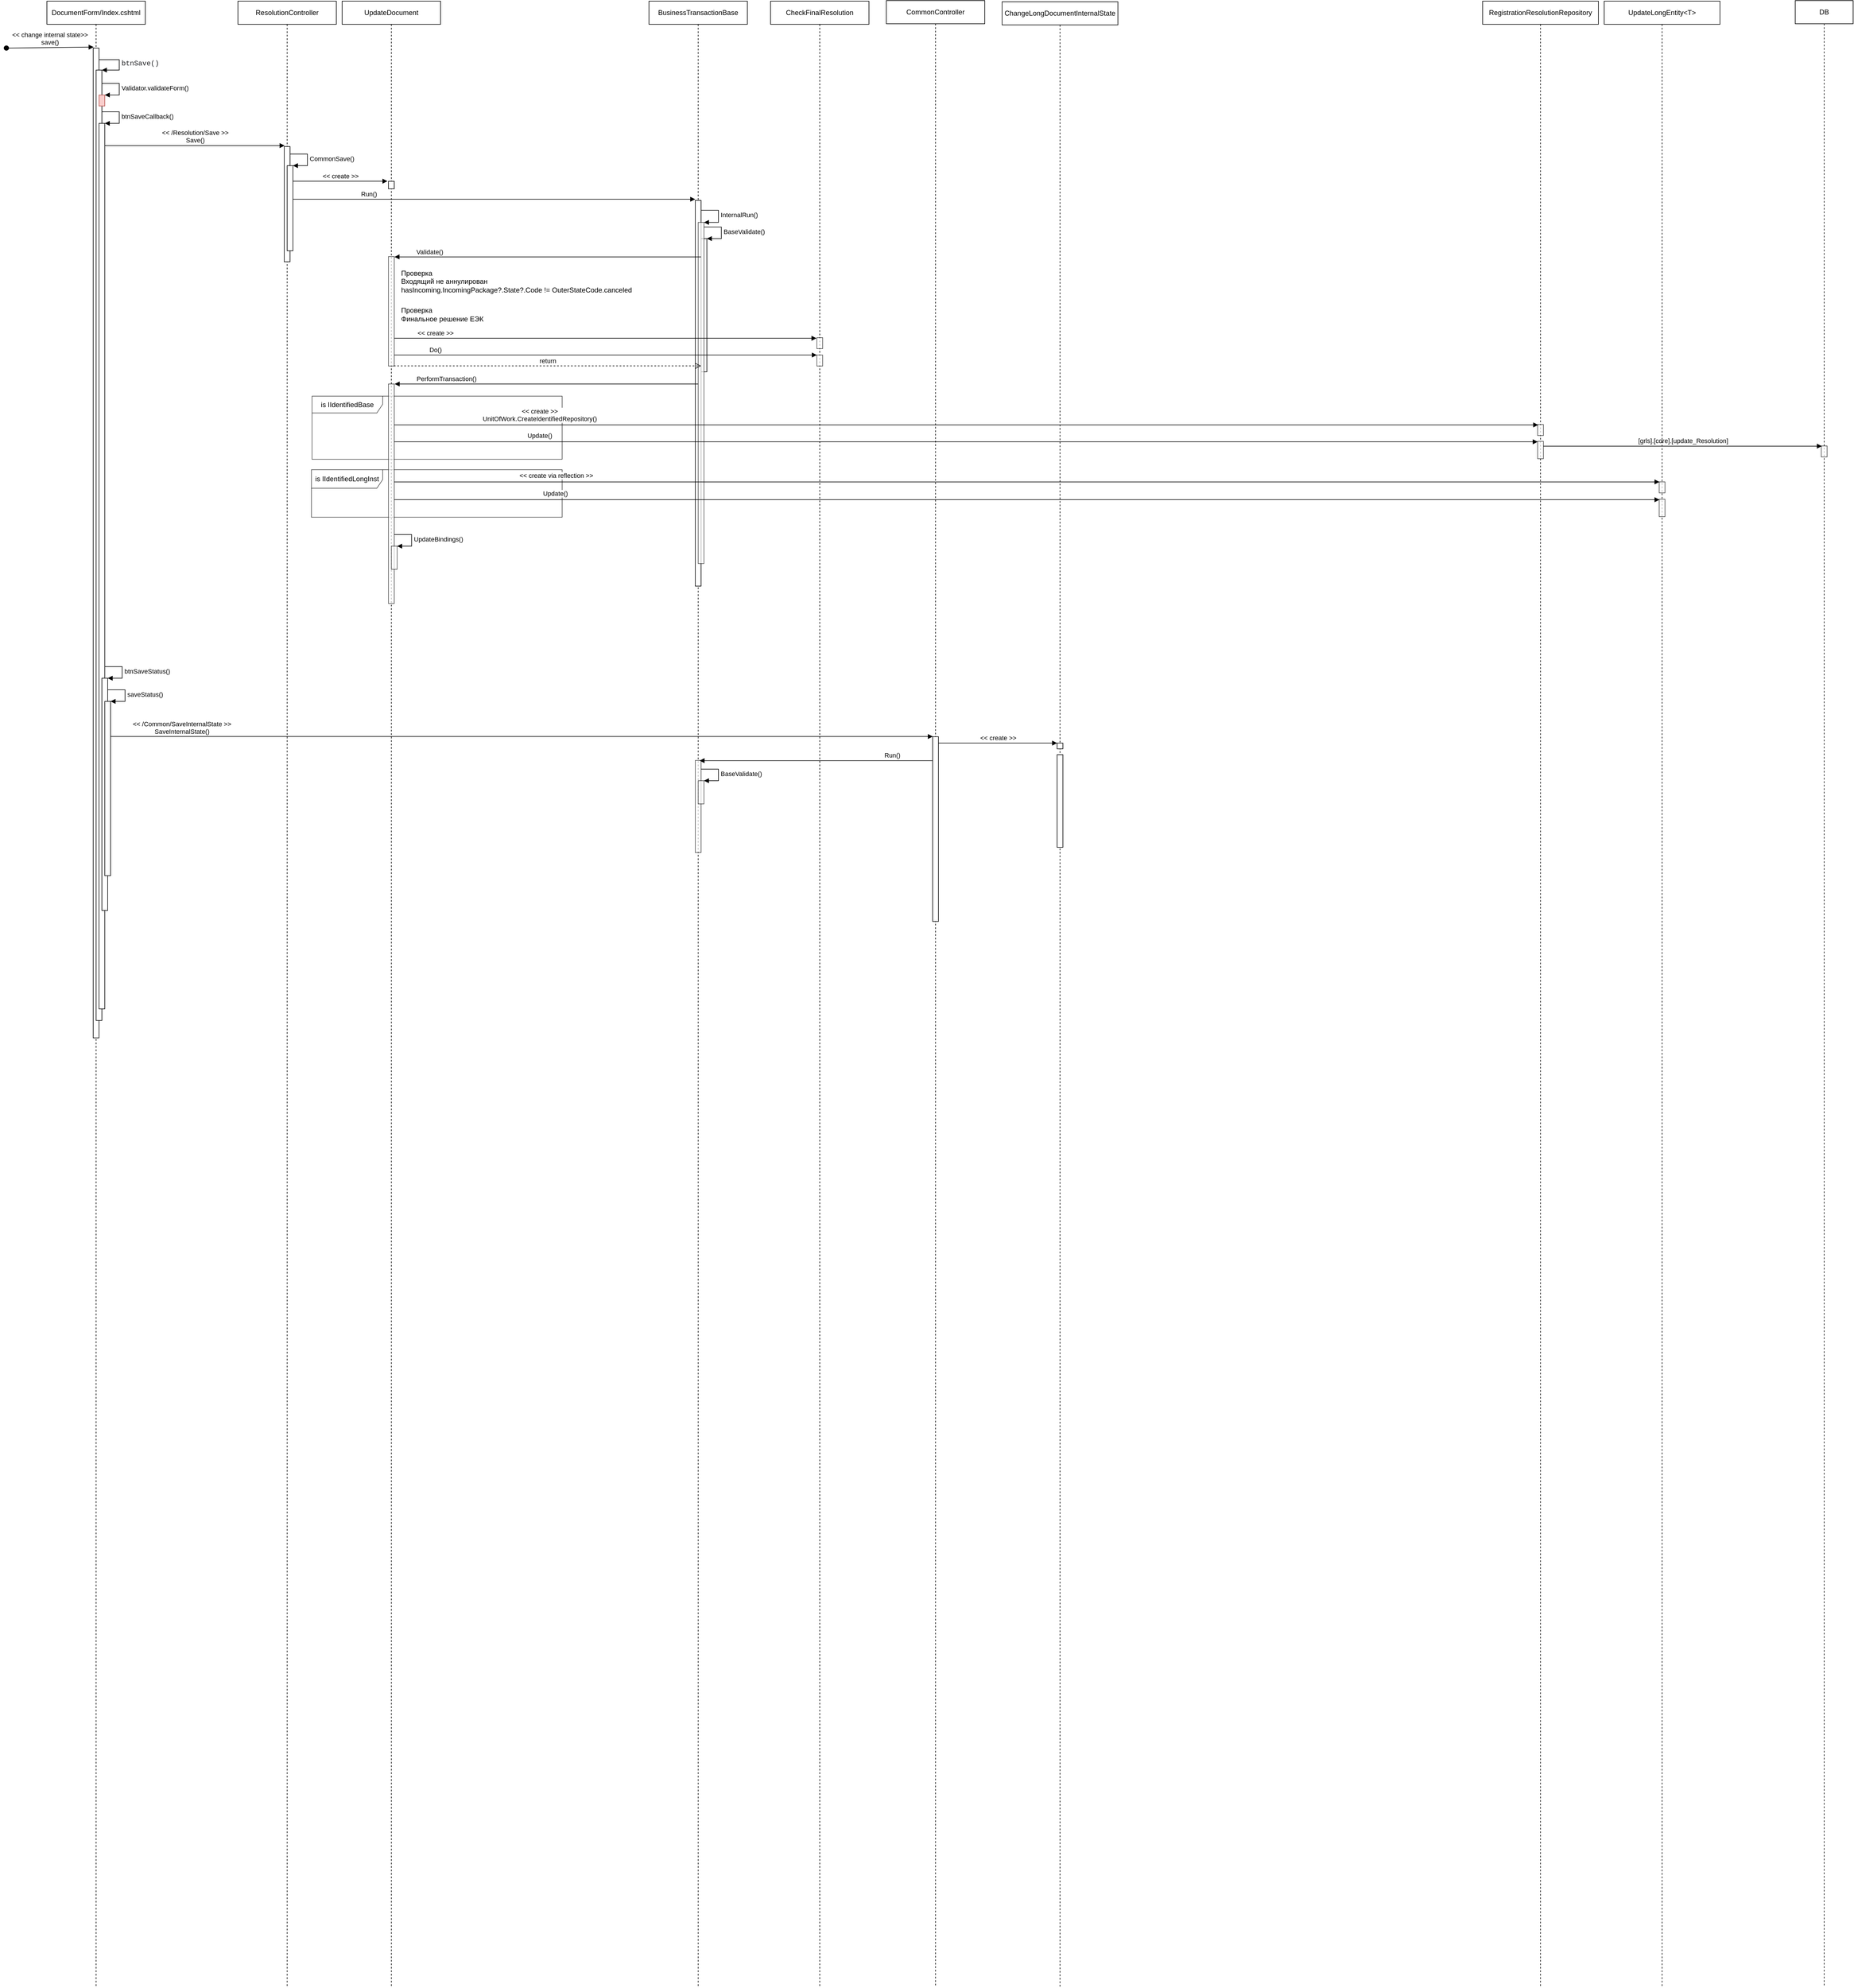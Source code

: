 <mxfile version="20.5.3" type="github">
  <diagram id="iafy8vLnpcnuuy3_OvVW" name="Страница 1">
    <mxGraphModel dx="862" dy="554" grid="1" gridSize="10" guides="1" tooltips="1" connect="1" arrows="1" fold="1" page="1" pageScale="1" pageWidth="827" pageHeight="1169" math="0" shadow="0">
      <root>
        <mxCell id="0" />
        <mxCell id="1" parent="0" />
        <mxCell id="J9ldG81cEZ1e4UeyS67y-57" value="is&amp;nbsp;IIdentifiedLongInst" style="shape=umlFrame;whiteSpace=wrap;html=1;opacity=70;width=123;height=32;" vertex="1" parent="1">
          <mxGeometry x="567" y="848" width="433" height="82" as="geometry" />
        </mxCell>
        <mxCell id="J9ldG81cEZ1e4UeyS67y-56" value="is&amp;nbsp;IIdentifiedBase" style="shape=umlFrame;whiteSpace=wrap;html=1;opacity=70;width=122;height=29;" vertex="1" parent="1">
          <mxGeometry x="568" y="721" width="432" height="109" as="geometry" />
        </mxCell>
        <mxCell id="J9ldG81cEZ1e4UeyS67y-7" value="DocumentForm/Index.cshtml" style="shape=umlLifeline;perimeter=lifelinePerimeter;whiteSpace=wrap;html=1;container=1;collapsible=0;recursiveResize=0;outlineConnect=0;" vertex="1" parent="1">
          <mxGeometry x="110" y="39" width="170" height="3429" as="geometry" />
        </mxCell>
        <mxCell id="J9ldG81cEZ1e4UeyS67y-11" value="" style="html=1;points=[];perimeter=orthogonalPerimeter;" vertex="1" parent="J9ldG81cEZ1e4UeyS67y-7">
          <mxGeometry x="80" y="81" width="10" height="1709" as="geometry" />
        </mxCell>
        <mxCell id="J9ldG81cEZ1e4UeyS67y-14" value="" style="html=1;points=[];perimeter=orthogonalPerimeter;" vertex="1" parent="J9ldG81cEZ1e4UeyS67y-7">
          <mxGeometry x="85" y="119" width="10" height="1641" as="geometry" />
        </mxCell>
        <mxCell id="J9ldG81cEZ1e4UeyS67y-15" value="&lt;span style=&quot;color: rgb(32, 33, 36); font-family: consolas, &amp;quot;lucida console&amp;quot;, &amp;quot;courier new&amp;quot;, monospace; font-size: 12px;&quot;&gt;btnSave()&lt;/span&gt;" style="edgeStyle=orthogonalEdgeStyle;html=1;align=left;spacingLeft=2;endArrow=block;rounded=0;entryX=1;entryY=0;" edge="1" target="J9ldG81cEZ1e4UeyS67y-14" parent="J9ldG81cEZ1e4UeyS67y-7" source="J9ldG81cEZ1e4UeyS67y-11">
          <mxGeometry relative="1" as="geometry">
            <mxPoint x="95" y="101" as="sourcePoint" />
            <Array as="points">
              <mxPoint x="125" y="101" />
              <mxPoint x="125" y="119" />
            </Array>
          </mxGeometry>
        </mxCell>
        <mxCell id="J9ldG81cEZ1e4UeyS67y-19" value="" style="html=1;points=[];perimeter=orthogonalPerimeter;" vertex="1" parent="J9ldG81cEZ1e4UeyS67y-7">
          <mxGeometry x="90" y="211" width="10" height="1529" as="geometry" />
        </mxCell>
        <mxCell id="J9ldG81cEZ1e4UeyS67y-20" value="btnSaveCallback()" style="edgeStyle=orthogonalEdgeStyle;html=1;align=left;spacingLeft=2;endArrow=block;rounded=0;entryX=1;entryY=0;" edge="1" target="J9ldG81cEZ1e4UeyS67y-19" parent="J9ldG81cEZ1e4UeyS67y-7" source="J9ldG81cEZ1e4UeyS67y-14">
          <mxGeometry relative="1" as="geometry">
            <mxPoint x="95" y="191" as="sourcePoint" />
            <Array as="points">
              <mxPoint x="125" y="191" />
              <mxPoint x="125" y="211" />
            </Array>
          </mxGeometry>
        </mxCell>
        <mxCell id="J9ldG81cEZ1e4UeyS67y-23" value="" style="html=1;points=[];perimeter=orthogonalPerimeter;" vertex="1" parent="J9ldG81cEZ1e4UeyS67y-7">
          <mxGeometry x="95" y="1169" width="10" height="401" as="geometry" />
        </mxCell>
        <mxCell id="J9ldG81cEZ1e4UeyS67y-24" value="btnSaveStatus()" style="edgeStyle=orthogonalEdgeStyle;html=1;align=left;spacingLeft=2;endArrow=block;rounded=0;entryX=1;entryY=0;" edge="1" target="J9ldG81cEZ1e4UeyS67y-23" parent="J9ldG81cEZ1e4UeyS67y-7">
          <mxGeometry relative="1" as="geometry">
            <mxPoint x="100" y="1149" as="sourcePoint" />
            <Array as="points">
              <mxPoint x="130" y="1149" />
              <mxPoint x="130" y="1169" />
            </Array>
          </mxGeometry>
        </mxCell>
        <mxCell id="J9ldG81cEZ1e4UeyS67y-25" value="" style="html=1;points=[];perimeter=orthogonalPerimeter;" vertex="1" parent="J9ldG81cEZ1e4UeyS67y-7">
          <mxGeometry x="100" y="1209" width="10" height="301" as="geometry" />
        </mxCell>
        <mxCell id="J9ldG81cEZ1e4UeyS67y-26" value="saveStatus()" style="edgeStyle=orthogonalEdgeStyle;html=1;align=left;spacingLeft=2;endArrow=block;rounded=0;entryX=1;entryY=0;" edge="1" target="J9ldG81cEZ1e4UeyS67y-25" parent="J9ldG81cEZ1e4UeyS67y-7" source="J9ldG81cEZ1e4UeyS67y-23">
          <mxGeometry relative="1" as="geometry">
            <mxPoint x="105" y="1189" as="sourcePoint" />
            <Array as="points">
              <mxPoint x="135" y="1189" />
              <mxPoint x="135" y="1209" />
            </Array>
          </mxGeometry>
        </mxCell>
        <mxCell id="J9ldG81cEZ1e4UeyS67y-8" value="&amp;lt;&amp;lt; change internal state&amp;gt;&amp;gt;&lt;br&gt;save()" style="html=1;verticalAlign=bottom;startArrow=oval;startFill=1;endArrow=block;startSize=8;rounded=0;entryX=0.07;entryY=-0.001;entryDx=0;entryDy=0;entryPerimeter=0;" edge="1" parent="1" target="J9ldG81cEZ1e4UeyS67y-11">
          <mxGeometry width="60" relative="1" as="geometry">
            <mxPoint x="40" y="120" as="sourcePoint" />
            <mxPoint x="190" y="120" as="targetPoint" />
          </mxGeometry>
        </mxCell>
        <mxCell id="J9ldG81cEZ1e4UeyS67y-9" value="ResolutionController" style="shape=umlLifeline;perimeter=lifelinePerimeter;whiteSpace=wrap;html=1;container=1;collapsible=0;recursiveResize=0;outlineConnect=0;" vertex="1" parent="1">
          <mxGeometry x="440" y="39" width="170" height="3429" as="geometry" />
        </mxCell>
        <mxCell id="J9ldG81cEZ1e4UeyS67y-12" value="" style="html=1;points=[];perimeter=orthogonalPerimeter;" vertex="1" parent="J9ldG81cEZ1e4UeyS67y-9">
          <mxGeometry x="80" y="251" width="10" height="199" as="geometry" />
        </mxCell>
        <mxCell id="J9ldG81cEZ1e4UeyS67y-10" value="CommonController" style="shape=umlLifeline;perimeter=lifelinePerimeter;whiteSpace=wrap;html=1;container=1;collapsible=0;recursiveResize=0;outlineConnect=0;" vertex="1" parent="1">
          <mxGeometry x="1560" y="38" width="170" height="3429" as="geometry" />
        </mxCell>
        <mxCell id="J9ldG81cEZ1e4UeyS67y-21" value="" style="html=1;points=[];perimeter=orthogonalPerimeter;" vertex="1" parent="J9ldG81cEZ1e4UeyS67y-10">
          <mxGeometry x="80" y="1271" width="10" height="319" as="geometry" />
        </mxCell>
        <mxCell id="J9ldG81cEZ1e4UeyS67y-13" value="&amp;lt;&amp;lt; /Resolution/Save &amp;gt;&amp;gt;&lt;br&gt;Save()" style="html=1;verticalAlign=bottom;endArrow=block;rounded=0;entryX=0.056;entryY=-0.008;entryDx=0;entryDy=0;entryPerimeter=0;" edge="1" parent="1" source="J9ldG81cEZ1e4UeyS67y-19" target="J9ldG81cEZ1e4UeyS67y-12">
          <mxGeometry width="80" relative="1" as="geometry">
            <mxPoint x="300" y="160" as="sourcePoint" />
            <mxPoint x="380" y="160" as="targetPoint" />
          </mxGeometry>
        </mxCell>
        <mxCell id="J9ldG81cEZ1e4UeyS67y-17" value="" style="html=1;points=[];perimeter=orthogonalPerimeter;fillColor=#f8cecc;strokeColor=#b85450;" vertex="1" parent="1">
          <mxGeometry x="200" y="201" width="10" height="19" as="geometry" />
        </mxCell>
        <mxCell id="J9ldG81cEZ1e4UeyS67y-18" value="Validator.validateForm()" style="edgeStyle=orthogonalEdgeStyle;html=1;align=left;spacingLeft=2;endArrow=block;rounded=0;entryX=1;entryY=0;" edge="1" target="J9ldG81cEZ1e4UeyS67y-17" parent="1" source="J9ldG81cEZ1e4UeyS67y-14">
          <mxGeometry relative="1" as="geometry">
            <mxPoint x="205" y="181" as="sourcePoint" />
            <Array as="points">
              <mxPoint x="235" y="181" />
              <mxPoint x="235" y="201" />
            </Array>
          </mxGeometry>
        </mxCell>
        <mxCell id="J9ldG81cEZ1e4UeyS67y-22" value="&amp;lt;&amp;lt; /Common/SaveInternalState &amp;gt;&amp;gt;&lt;br&gt;SaveInternalState()" style="html=1;verticalAlign=bottom;endArrow=block;rounded=0;entryX=0.035;entryY=-0.001;entryDx=0;entryDy=0;entryPerimeter=0;" edge="1" parent="1" source="J9ldG81cEZ1e4UeyS67y-25" target="J9ldG81cEZ1e4UeyS67y-21">
          <mxGeometry x="-0.827" width="80" relative="1" as="geometry">
            <mxPoint x="220" y="1126.68" as="sourcePoint" />
            <mxPoint x="1719.4" y="1308" as="targetPoint" />
            <mxPoint as="offset" />
          </mxGeometry>
        </mxCell>
        <mxCell id="J9ldG81cEZ1e4UeyS67y-27" value="" style="html=1;points=[];perimeter=orthogonalPerimeter;" vertex="1" parent="1">
          <mxGeometry x="525" y="323" width="10" height="147" as="geometry" />
        </mxCell>
        <mxCell id="J9ldG81cEZ1e4UeyS67y-28" value="CommonSave()" style="edgeStyle=orthogonalEdgeStyle;html=1;align=left;spacingLeft=2;endArrow=block;rounded=0;entryX=1;entryY=0;" edge="1" target="J9ldG81cEZ1e4UeyS67y-27" parent="1" source="J9ldG81cEZ1e4UeyS67y-12">
          <mxGeometry relative="1" as="geometry">
            <mxPoint x="530" y="303" as="sourcePoint" />
            <Array as="points">
              <mxPoint x="560" y="303" />
              <mxPoint x="560" y="323" />
            </Array>
          </mxGeometry>
        </mxCell>
        <mxCell id="J9ldG81cEZ1e4UeyS67y-29" value="UpdateDocument" style="shape=umlLifeline;perimeter=lifelinePerimeter;whiteSpace=wrap;html=1;container=1;collapsible=0;recursiveResize=0;outlineConnect=0;movable=0;resizable=0;" vertex="1" parent="1">
          <mxGeometry x="620" y="39" width="170" height="3429" as="geometry" />
        </mxCell>
        <mxCell id="J9ldG81cEZ1e4UeyS67y-30" value="" style="html=1;points=[];perimeter=orthogonalPerimeter;" vertex="1" parent="J9ldG81cEZ1e4UeyS67y-29">
          <mxGeometry x="80" y="311" width="10" height="13" as="geometry" />
        </mxCell>
        <mxCell id="J9ldG81cEZ1e4UeyS67y-42" value="" style="html=1;points=[];perimeter=orthogonalPerimeter;opacity=70;" vertex="1" parent="J9ldG81cEZ1e4UeyS67y-29">
          <mxGeometry x="80" y="441" width="10" height="189" as="geometry" />
        </mxCell>
        <mxCell id="J9ldG81cEZ1e4UeyS67y-52" value="" style="html=1;points=[];perimeter=orthogonalPerimeter;opacity=70;" vertex="1" parent="J9ldG81cEZ1e4UeyS67y-29">
          <mxGeometry x="80" y="661" width="10" height="379" as="geometry" />
        </mxCell>
        <mxCell id="J9ldG81cEZ1e4UeyS67y-31" value="&amp;lt;&amp;lt; create &amp;gt;&amp;gt;" style="html=1;verticalAlign=bottom;endArrow=block;rounded=0;entryX=-0.176;entryY=-0.013;entryDx=0;entryDy=0;entryPerimeter=0;" edge="1" parent="1" source="J9ldG81cEZ1e4UeyS67y-27" target="J9ldG81cEZ1e4UeyS67y-30">
          <mxGeometry width="80" relative="1" as="geometry">
            <mxPoint x="580" y="420" as="sourcePoint" />
            <mxPoint x="660" y="420" as="targetPoint" />
          </mxGeometry>
        </mxCell>
        <mxCell id="J9ldG81cEZ1e4UeyS67y-32" value="BusinessTransactionBase" style="shape=umlLifeline;perimeter=lifelinePerimeter;whiteSpace=wrap;html=1;container=1;collapsible=0;recursiveResize=0;outlineConnect=0;" vertex="1" parent="1">
          <mxGeometry x="1150" y="39" width="170" height="3429" as="geometry" />
        </mxCell>
        <mxCell id="J9ldG81cEZ1e4UeyS67y-33" value="" style="html=1;points=[];perimeter=orthogonalPerimeter;" vertex="1" parent="J9ldG81cEZ1e4UeyS67y-32">
          <mxGeometry x="80" y="344" width="10" height="666" as="geometry" />
        </mxCell>
        <mxCell id="J9ldG81cEZ1e4UeyS67y-39" value="" style="html=1;points=[];perimeter=orthogonalPerimeter;" vertex="1" parent="J9ldG81cEZ1e4UeyS67y-32">
          <mxGeometry x="90" y="410" width="10" height="230" as="geometry" />
        </mxCell>
        <mxCell id="J9ldG81cEZ1e4UeyS67y-78" value="" style="html=1;points=[];perimeter=orthogonalPerimeter;opacity=70;" vertex="1" parent="J9ldG81cEZ1e4UeyS67y-32">
          <mxGeometry x="80" y="1311" width="10" height="159" as="geometry" />
        </mxCell>
        <mxCell id="J9ldG81cEZ1e4UeyS67y-34" value="Run()" style="html=1;verticalAlign=bottom;endArrow=block;rounded=0;entryX=-0.012;entryY=-0.003;entryDx=0;entryDy=0;entryPerimeter=0;" edge="1" parent="1" source="J9ldG81cEZ1e4UeyS67y-27" target="J9ldG81cEZ1e4UeyS67y-33">
          <mxGeometry x="-0.623" width="80" relative="1" as="geometry">
            <mxPoint x="760" y="370" as="sourcePoint" />
            <mxPoint x="840" y="370" as="targetPoint" />
            <mxPoint as="offset" />
          </mxGeometry>
        </mxCell>
        <mxCell id="J9ldG81cEZ1e4UeyS67y-35" value="" style="html=1;points=[];perimeter=orthogonalPerimeter;opacity=70;" vertex="1" parent="1">
          <mxGeometry x="1235" y="421" width="10" height="589" as="geometry" />
        </mxCell>
        <mxCell id="J9ldG81cEZ1e4UeyS67y-36" value="InternalRun()" style="edgeStyle=orthogonalEdgeStyle;html=1;align=left;spacingLeft=2;endArrow=block;rounded=0;entryX=1;entryY=0;" edge="1" target="J9ldG81cEZ1e4UeyS67y-35" parent="1" source="J9ldG81cEZ1e4UeyS67y-33">
          <mxGeometry relative="1" as="geometry">
            <mxPoint x="1240" y="400" as="sourcePoint" />
            <Array as="points">
              <mxPoint x="1270" y="400" />
              <mxPoint x="1270" y="421" />
            </Array>
          </mxGeometry>
        </mxCell>
        <mxCell id="J9ldG81cEZ1e4UeyS67y-40" value="BaseValidate()" style="edgeStyle=orthogonalEdgeStyle;html=1;align=left;spacingLeft=2;endArrow=block;rounded=0;entryX=1;entryY=0;" edge="1" target="J9ldG81cEZ1e4UeyS67y-39" parent="1" source="J9ldG81cEZ1e4UeyS67y-35">
          <mxGeometry relative="1" as="geometry">
            <mxPoint x="1245" y="429" as="sourcePoint" />
            <Array as="points">
              <mxPoint x="1275" y="429" />
              <mxPoint x="1275" y="449" />
            </Array>
          </mxGeometry>
        </mxCell>
        <mxCell id="J9ldG81cEZ1e4UeyS67y-41" value="Validate()" style="html=1;verticalAlign=bottom;endArrow=block;rounded=0;entryX=1.043;entryY=0.003;entryDx=0;entryDy=0;entryPerimeter=0;" edge="1" parent="1" source="J9ldG81cEZ1e4UeyS67y-39" target="J9ldG81cEZ1e4UeyS67y-42">
          <mxGeometry x="0.774" width="80" relative="1" as="geometry">
            <mxPoint x="730" y="500" as="sourcePoint" />
            <mxPoint x="810" y="500" as="targetPoint" />
            <mxPoint as="offset" />
          </mxGeometry>
        </mxCell>
        <mxCell id="J9ldG81cEZ1e4UeyS67y-43" value="Проверка&lt;br&gt;Входящий не аннулирован&lt;br&gt;hasIncoming.IncomingPackage?.State?.Code != OuterStateCode.canceled" style="text;html=1;align=left;verticalAlign=middle;resizable=0;points=[];autosize=1;strokeColor=none;fillColor=none;opacity=70;" vertex="1" parent="1">
          <mxGeometry x="720" y="493" width="420" height="60" as="geometry" />
        </mxCell>
        <mxCell id="J9ldG81cEZ1e4UeyS67y-44" value="Проверка&lt;br&gt;Финальное решение ЕЭК" style="text;html=1;align=left;verticalAlign=middle;resizable=0;points=[];autosize=1;strokeColor=none;fillColor=none;" vertex="1" parent="1">
          <mxGeometry x="720" y="560" width="170" height="40" as="geometry" />
        </mxCell>
        <mxCell id="J9ldG81cEZ1e4UeyS67y-45" value="CheckFinalResolution" style="shape=umlLifeline;perimeter=lifelinePerimeter;whiteSpace=wrap;html=1;container=1;collapsible=0;recursiveResize=0;outlineConnect=0;" vertex="1" parent="1">
          <mxGeometry x="1360" y="39" width="170" height="3429" as="geometry" />
        </mxCell>
        <mxCell id="J9ldG81cEZ1e4UeyS67y-46" value="" style="html=1;points=[];perimeter=orthogonalPerimeter;opacity=70;" vertex="1" parent="J9ldG81cEZ1e4UeyS67y-45">
          <mxGeometry x="80" y="581" width="10" height="19" as="geometry" />
        </mxCell>
        <mxCell id="J9ldG81cEZ1e4UeyS67y-49" value="" style="html=1;points=[];perimeter=orthogonalPerimeter;opacity=70;" vertex="1" parent="J9ldG81cEZ1e4UeyS67y-45">
          <mxGeometry x="80" y="611" width="10" height="19" as="geometry" />
        </mxCell>
        <mxCell id="J9ldG81cEZ1e4UeyS67y-47" value="&amp;lt;&amp;lt; create &amp;gt;&amp;gt;" style="html=1;verticalAlign=bottom;endArrow=block;rounded=0;entryX=-0.067;entryY=0.053;entryDx=0;entryDy=0;entryPerimeter=0;" edge="1" parent="1" source="J9ldG81cEZ1e4UeyS67y-42" target="J9ldG81cEZ1e4UeyS67y-46">
          <mxGeometry x="-0.807" width="80" relative="1" as="geometry">
            <mxPoint x="1170" y="720" as="sourcePoint" />
            <mxPoint x="1250" y="720" as="targetPoint" />
            <mxPoint as="offset" />
          </mxGeometry>
        </mxCell>
        <mxCell id="J9ldG81cEZ1e4UeyS67y-48" value="Do()" style="html=1;verticalAlign=bottom;endArrow=block;rounded=0;entryX=0;entryY=0;entryDx=0;entryDy=0;entryPerimeter=0;" edge="1" parent="1" source="J9ldG81cEZ1e4UeyS67y-42" target="J9ldG81cEZ1e4UeyS67y-49">
          <mxGeometry x="-0.807" width="80" relative="1" as="geometry">
            <mxPoint x="720" y="630.475" as="sourcePoint" />
            <mxPoint x="1447" y="630.475" as="targetPoint" />
            <mxPoint as="offset" />
          </mxGeometry>
        </mxCell>
        <mxCell id="J9ldG81cEZ1e4UeyS67y-50" value="return" style="html=1;verticalAlign=bottom;endArrow=open;dashed=1;endSize=8;rounded=0;exitX=0.929;exitY=0.999;exitDx=0;exitDy=0;exitPerimeter=0;" edge="1" parent="1" source="J9ldG81cEZ1e4UeyS67y-42" target="J9ldG81cEZ1e4UeyS67y-39">
          <mxGeometry relative="1" as="geometry">
            <mxPoint x="1090" y="590" as="sourcePoint" />
            <mxPoint x="1010" y="590" as="targetPoint" />
          </mxGeometry>
        </mxCell>
        <mxCell id="J9ldG81cEZ1e4UeyS67y-51" value="PerformTransaction()" style="html=1;verticalAlign=bottom;endArrow=block;rounded=0;entryX=1.072;entryY=0;entryDx=0;entryDy=0;entryPerimeter=0;" edge="1" parent="1" source="J9ldG81cEZ1e4UeyS67y-35" target="J9ldG81cEZ1e4UeyS67y-52">
          <mxGeometry x="0.659" width="80" relative="1" as="geometry">
            <mxPoint x="1000" y="770" as="sourcePoint" />
            <mxPoint x="1080" y="770" as="targetPoint" />
            <mxPoint as="offset" />
          </mxGeometry>
        </mxCell>
        <mxCell id="J9ldG81cEZ1e4UeyS67y-53" value="RegistrationResolutionRepository" style="shape=umlLifeline;perimeter=lifelinePerimeter;whiteSpace=wrap;html=1;container=1;collapsible=0;recursiveResize=0;outlineConnect=0;" vertex="1" parent="1">
          <mxGeometry x="2590" y="39" width="200" height="3428" as="geometry" />
        </mxCell>
        <mxCell id="J9ldG81cEZ1e4UeyS67y-55" value="" style="html=1;points=[];perimeter=orthogonalPerimeter;textOpacity=70;opacity=70;" vertex="1" parent="J9ldG81cEZ1e4UeyS67y-53">
          <mxGeometry x="95" y="731" width="10" height="19" as="geometry" />
        </mxCell>
        <mxCell id="J9ldG81cEZ1e4UeyS67y-63" value="" style="html=1;points=[];perimeter=orthogonalPerimeter;textOpacity=70;opacity=70;" vertex="1" parent="J9ldG81cEZ1e4UeyS67y-53">
          <mxGeometry x="95" y="760" width="10" height="30" as="geometry" />
        </mxCell>
        <mxCell id="J9ldG81cEZ1e4UeyS67y-58" value="&amp;lt;&amp;lt; create &amp;gt;&amp;gt;&lt;br&gt;UnitOfWork.CreateIdentifiedRepository()" style="html=1;verticalAlign=bottom;endArrow=block;rounded=0;entryX=0.1;entryY=0.035;entryDx=0;entryDy=0;entryPerimeter=0;" edge="1" parent="1" source="J9ldG81cEZ1e4UeyS67y-52" target="J9ldG81cEZ1e4UeyS67y-55">
          <mxGeometry x="-0.746" y="2" width="80" relative="1" as="geometry">
            <mxPoint x="940" y="780.17" as="sourcePoint" />
            <mxPoint x="1020" y="780.17" as="targetPoint" />
            <mxPoint as="offset" />
          </mxGeometry>
        </mxCell>
        <mxCell id="J9ldG81cEZ1e4UeyS67y-59" value="DB" style="shape=umlLifeline;perimeter=lifelinePerimeter;whiteSpace=wrap;html=1;container=1;collapsible=0;recursiveResize=0;outlineConnect=0;" vertex="1" parent="1">
          <mxGeometry x="3130" y="38" width="100" height="3427" as="geometry" />
        </mxCell>
        <mxCell id="J9ldG81cEZ1e4UeyS67y-60" value="" style="html=1;points=[];perimeter=orthogonalPerimeter;textOpacity=70;opacity=70;" vertex="1" parent="J9ldG81cEZ1e4UeyS67y-59">
          <mxGeometry x="45" y="769" width="10" height="19" as="geometry" />
        </mxCell>
        <mxCell id="J9ldG81cEZ1e4UeyS67y-61" value="[grls].[core].[update_Resolution]" style="html=1;verticalAlign=bottom;endArrow=block;rounded=0;entryX=0.1;entryY=0.018;entryDx=0;entryDy=0;entryPerimeter=0;" edge="1" parent="1" source="J9ldG81cEZ1e4UeyS67y-63" target="J9ldG81cEZ1e4UeyS67y-60">
          <mxGeometry width="80" relative="1" as="geometry">
            <mxPoint x="1720" y="870" as="sourcePoint" />
            <mxPoint x="1800" y="870" as="targetPoint" />
          </mxGeometry>
        </mxCell>
        <mxCell id="J9ldG81cEZ1e4UeyS67y-62" value="Update()" style="html=1;verticalAlign=bottom;endArrow=block;rounded=0;entryX=0.017;entryY=0.026;entryDx=0;entryDy=0;entryPerimeter=0;" edge="1" parent="1" source="J9ldG81cEZ1e4UeyS67y-52" target="J9ldG81cEZ1e4UeyS67y-63">
          <mxGeometry x="-0.746" y="2" width="80" relative="1" as="geometry">
            <mxPoint x="720" y="781.665" as="sourcePoint" />
            <mxPoint x="1666" y="781.665" as="targetPoint" />
            <mxPoint as="offset" />
          </mxGeometry>
        </mxCell>
        <mxCell id="J9ldG81cEZ1e4UeyS67y-64" value="Update()" style="html=1;verticalAlign=bottom;endArrow=block;rounded=0;entryX=0.051;entryY=0.027;entryDx=0;entryDy=0;entryPerimeter=0;" edge="1" parent="1" source="J9ldG81cEZ1e4UeyS67y-52" target="J9ldG81cEZ1e4UeyS67y-67">
          <mxGeometry x="-0.746" y="2" width="80" relative="1" as="geometry">
            <mxPoint x="720" y="810.78" as="sourcePoint" />
            <mxPoint x="1665.17" y="810.78" as="targetPoint" />
            <mxPoint as="offset" />
          </mxGeometry>
        </mxCell>
        <mxCell id="J9ldG81cEZ1e4UeyS67y-65" value="UpdateLongEntity&amp;lt;T&amp;gt;" style="shape=umlLifeline;perimeter=lifelinePerimeter;whiteSpace=wrap;html=1;container=1;collapsible=0;recursiveResize=0;outlineConnect=0;" vertex="1" parent="1">
          <mxGeometry x="2800" y="39" width="200" height="3428" as="geometry" />
        </mxCell>
        <mxCell id="J9ldG81cEZ1e4UeyS67y-66" value="" style="html=1;points=[];perimeter=orthogonalPerimeter;textOpacity=70;opacity=70;" vertex="1" parent="J9ldG81cEZ1e4UeyS67y-65">
          <mxGeometry x="95" y="830" width="10" height="19" as="geometry" />
        </mxCell>
        <mxCell id="J9ldG81cEZ1e4UeyS67y-67" value="" style="html=1;points=[];perimeter=orthogonalPerimeter;textOpacity=70;opacity=70;" vertex="1" parent="J9ldG81cEZ1e4UeyS67y-65">
          <mxGeometry x="95" y="860" width="10" height="30" as="geometry" />
        </mxCell>
        <mxCell id="J9ldG81cEZ1e4UeyS67y-68" value="&amp;nbsp;&amp;lt;&amp;lt; create via reflection &amp;gt;&amp;gt;" style="html=1;verticalAlign=bottom;endArrow=block;rounded=0;entryX=0.051;entryY=0.006;entryDx=0;entryDy=0;entryPerimeter=0;" edge="1" parent="1" source="J9ldG81cEZ1e4UeyS67y-52" target="J9ldG81cEZ1e4UeyS67y-66">
          <mxGeometry x="-0.746" y="2" width="80" relative="1" as="geometry">
            <mxPoint x="720" y="781.665" as="sourcePoint" />
            <mxPoint x="1946.0" y="781.665" as="targetPoint" />
            <mxPoint as="offset" />
          </mxGeometry>
        </mxCell>
        <mxCell id="J9ldG81cEZ1e4UeyS67y-69" value="" style="html=1;points=[];perimeter=orthogonalPerimeter;opacity=70;" vertex="1" parent="1">
          <mxGeometry x="705" y="980" width="10" height="40" as="geometry" />
        </mxCell>
        <mxCell id="J9ldG81cEZ1e4UeyS67y-70" value="UpdateBindings()" style="edgeStyle=orthogonalEdgeStyle;html=1;align=left;spacingLeft=2;endArrow=block;rounded=0;entryX=1;entryY=0;" edge="1" target="J9ldG81cEZ1e4UeyS67y-69" parent="1" source="J9ldG81cEZ1e4UeyS67y-52">
          <mxGeometry relative="1" as="geometry">
            <mxPoint x="710" y="960" as="sourcePoint" />
            <Array as="points">
              <mxPoint x="740" y="960" />
              <mxPoint x="740" y="980" />
            </Array>
          </mxGeometry>
        </mxCell>
        <mxCell id="J9ldG81cEZ1e4UeyS67y-71" value="ChangeLongDocumentInternalState" style="shape=umlLifeline;perimeter=lifelinePerimeter;whiteSpace=wrap;html=1;container=1;collapsible=0;recursiveResize=0;outlineConnect=0;" vertex="1" parent="1">
          <mxGeometry x="1760" y="40" width="200" height="3427" as="geometry" />
        </mxCell>
        <mxCell id="J9ldG81cEZ1e4UeyS67y-72" value="" style="html=1;points=[];perimeter=orthogonalPerimeter;" vertex="1" parent="J9ldG81cEZ1e4UeyS67y-71">
          <mxGeometry x="95" y="1280" width="10" height="10" as="geometry" />
        </mxCell>
        <mxCell id="J9ldG81cEZ1e4UeyS67y-74" value="" style="html=1;points=[];perimeter=orthogonalPerimeter;" vertex="1" parent="J9ldG81cEZ1e4UeyS67y-71">
          <mxGeometry x="95" y="1300" width="10" height="160" as="geometry" />
        </mxCell>
        <mxCell id="J9ldG81cEZ1e4UeyS67y-73" value="&amp;lt;&amp;lt; create &amp;gt;&amp;gt;" style="html=1;verticalAlign=bottom;endArrow=block;rounded=0;entryX=0.002;entryY=0.002;entryDx=0;entryDy=0;entryPerimeter=0;" edge="1" parent="1" source="J9ldG81cEZ1e4UeyS67y-21" target="J9ldG81cEZ1e4UeyS67y-72">
          <mxGeometry width="80" relative="1" as="geometry">
            <mxPoint x="1610" y="1370" as="sourcePoint" />
            <mxPoint x="1690" y="1370" as="targetPoint" />
          </mxGeometry>
        </mxCell>
        <mxCell id="J9ldG81cEZ1e4UeyS67y-75" value="Run()" style="html=1;verticalAlign=bottom;endArrow=block;rounded=0;entryX=0.739;entryY=0.002;entryDx=0;entryDy=0;entryPerimeter=0;" edge="1" parent="1" target="J9ldG81cEZ1e4UeyS67y-78" source="J9ldG81cEZ1e4UeyS67y-21">
          <mxGeometry x="-0.652" width="80" relative="1" as="geometry">
            <mxPoint x="1650" y="1350.02" as="sourcePoint" />
            <mxPoint x="1690" y="1400" as="targetPoint" />
            <mxPoint as="offset" />
          </mxGeometry>
        </mxCell>
        <mxCell id="J9ldG81cEZ1e4UeyS67y-79" value="" style="html=1;points=[];perimeter=orthogonalPerimeter;opacity=70;" vertex="1" parent="1">
          <mxGeometry x="1235" y="1385" width="10" height="40" as="geometry" />
        </mxCell>
        <mxCell id="J9ldG81cEZ1e4UeyS67y-80" value="BaseValidate()" style="edgeStyle=orthogonalEdgeStyle;html=1;align=left;spacingLeft=2;endArrow=block;rounded=0;entryX=1;entryY=0;" edge="1" target="J9ldG81cEZ1e4UeyS67y-79" parent="1" source="J9ldG81cEZ1e4UeyS67y-78">
          <mxGeometry relative="1" as="geometry">
            <mxPoint x="1240" y="1365" as="sourcePoint" />
            <Array as="points">
              <mxPoint x="1270" y="1365" />
              <mxPoint x="1270" y="1385" />
            </Array>
          </mxGeometry>
        </mxCell>
      </root>
    </mxGraphModel>
  </diagram>
</mxfile>
